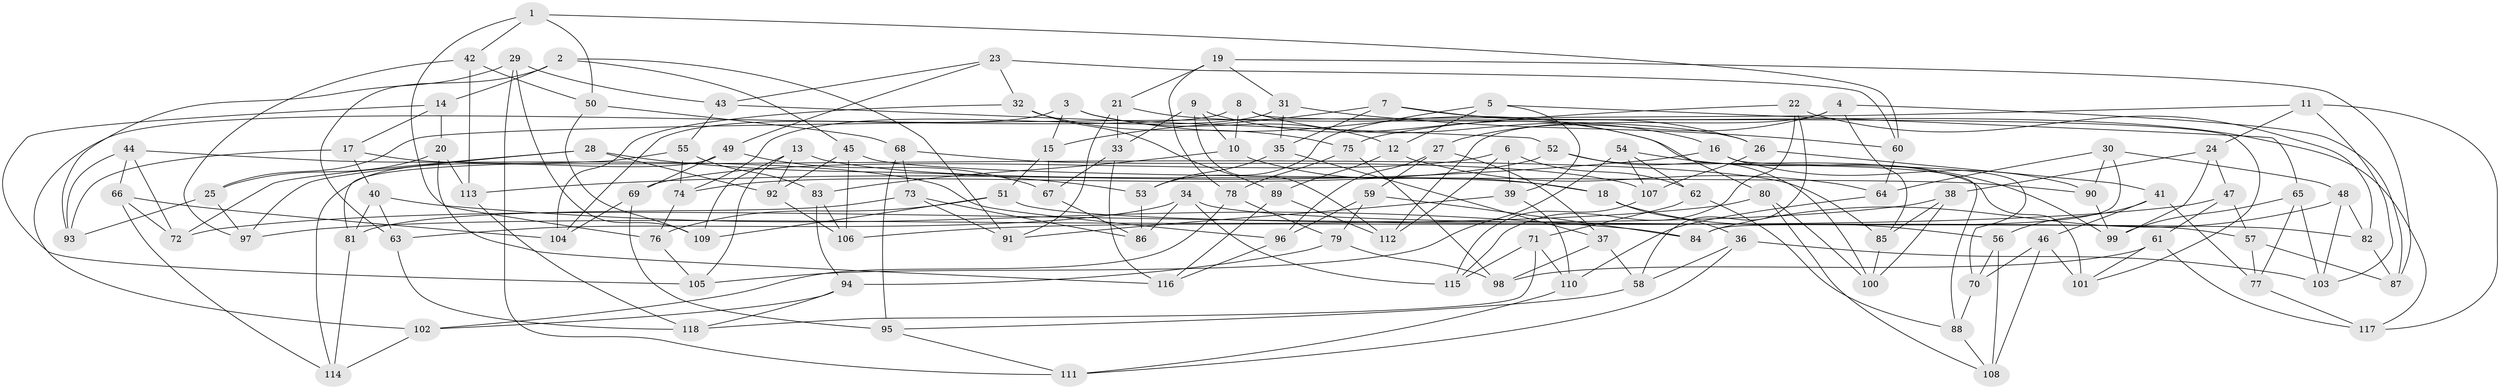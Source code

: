 // Generated by graph-tools (version 1.1) at 2025/57/03/09/25 04:57:36]
// undirected, 118 vertices, 236 edges
graph export_dot {
graph [start="1"]
  node [color=gray90,style=filled];
  1;
  2;
  3;
  4;
  5;
  6;
  7;
  8;
  9;
  10;
  11;
  12;
  13;
  14;
  15;
  16;
  17;
  18;
  19;
  20;
  21;
  22;
  23;
  24;
  25;
  26;
  27;
  28;
  29;
  30;
  31;
  32;
  33;
  34;
  35;
  36;
  37;
  38;
  39;
  40;
  41;
  42;
  43;
  44;
  45;
  46;
  47;
  48;
  49;
  50;
  51;
  52;
  53;
  54;
  55;
  56;
  57;
  58;
  59;
  60;
  61;
  62;
  63;
  64;
  65;
  66;
  67;
  68;
  69;
  70;
  71;
  72;
  73;
  74;
  75;
  76;
  77;
  78;
  79;
  80;
  81;
  82;
  83;
  84;
  85;
  86;
  87;
  88;
  89;
  90;
  91;
  92;
  93;
  94;
  95;
  96;
  97;
  98;
  99;
  100;
  101;
  102;
  103;
  104;
  105;
  106;
  107;
  108;
  109;
  110;
  111;
  112;
  113;
  114;
  115;
  116;
  117;
  118;
  1 -- 60;
  1 -- 76;
  1 -- 50;
  1 -- 42;
  2 -- 45;
  2 -- 14;
  2 -- 91;
  2 -- 63;
  3 -- 15;
  3 -- 12;
  3 -- 104;
  3 -- 88;
  4 -- 27;
  4 -- 85;
  4 -- 87;
  4 -- 112;
  5 -- 65;
  5 -- 53;
  5 -- 39;
  5 -- 12;
  6 -- 69;
  6 -- 112;
  6 -- 39;
  6 -- 62;
  7 -- 117;
  7 -- 15;
  7 -- 35;
  7 -- 26;
  8 -- 101;
  8 -- 102;
  8 -- 10;
  8 -- 16;
  9 -- 112;
  9 -- 10;
  9 -- 80;
  9 -- 33;
  10 -- 83;
  10 -- 18;
  11 -- 25;
  11 -- 103;
  11 -- 24;
  11 -- 117;
  12 -- 64;
  12 -- 89;
  13 -- 109;
  13 -- 105;
  13 -- 92;
  13 -- 18;
  14 -- 17;
  14 -- 20;
  14 -- 105;
  15 -- 67;
  15 -- 51;
  16 -- 113;
  16 -- 90;
  16 -- 70;
  17 -- 40;
  17 -- 93;
  17 -- 85;
  18 -- 36;
  18 -- 56;
  19 -- 31;
  19 -- 78;
  19 -- 87;
  19 -- 21;
  20 -- 113;
  20 -- 25;
  20 -- 116;
  21 -- 33;
  21 -- 91;
  21 -- 26;
  22 -- 75;
  22 -- 58;
  22 -- 115;
  22 -- 82;
  23 -- 32;
  23 -- 49;
  23 -- 60;
  23 -- 43;
  24 -- 38;
  24 -- 99;
  24 -- 47;
  25 -- 93;
  25 -- 97;
  26 -- 41;
  26 -- 107;
  27 -- 59;
  27 -- 96;
  27 -- 37;
  28 -- 72;
  28 -- 53;
  28 -- 97;
  28 -- 92;
  29 -- 43;
  29 -- 111;
  29 -- 93;
  29 -- 109;
  30 -- 90;
  30 -- 48;
  30 -- 64;
  30 -- 84;
  31 -- 35;
  31 -- 74;
  31 -- 60;
  32 -- 104;
  32 -- 89;
  32 -- 75;
  33 -- 67;
  33 -- 116;
  34 -- 82;
  34 -- 86;
  34 -- 115;
  34 -- 63;
  35 -- 53;
  35 -- 37;
  36 -- 103;
  36 -- 111;
  36 -- 58;
  37 -- 58;
  37 -- 98;
  38 -- 72;
  38 -- 85;
  38 -- 100;
  39 -- 110;
  39 -- 91;
  40 -- 84;
  40 -- 81;
  40 -- 63;
  41 -- 56;
  41 -- 46;
  41 -- 77;
  42 -- 97;
  42 -- 50;
  42 -- 113;
  43 -- 52;
  43 -- 55;
  44 -- 96;
  44 -- 93;
  44 -- 66;
  44 -- 72;
  45 -- 92;
  45 -- 106;
  45 -- 90;
  46 -- 70;
  46 -- 101;
  46 -- 108;
  47 -- 61;
  47 -- 57;
  47 -- 106;
  48 -- 84;
  48 -- 103;
  48 -- 82;
  49 -- 114;
  49 -- 67;
  49 -- 69;
  50 -- 109;
  50 -- 68;
  51 -- 76;
  51 -- 57;
  51 -- 109;
  52 -- 74;
  52 -- 100;
  52 -- 101;
  53 -- 86;
  54 -- 62;
  54 -- 105;
  54 -- 99;
  54 -- 107;
  55 -- 83;
  55 -- 81;
  55 -- 74;
  56 -- 108;
  56 -- 70;
  57 -- 77;
  57 -- 87;
  58 -- 95;
  59 -- 96;
  59 -- 84;
  59 -- 79;
  60 -- 64;
  61 -- 117;
  61 -- 98;
  61 -- 101;
  62 -- 71;
  62 -- 88;
  63 -- 118;
  64 -- 110;
  65 -- 99;
  65 -- 77;
  65 -- 103;
  66 -- 114;
  66 -- 72;
  66 -- 104;
  67 -- 86;
  68 -- 95;
  68 -- 73;
  68 -- 107;
  69 -- 95;
  69 -- 104;
  70 -- 88;
  71 -- 110;
  71 -- 118;
  71 -- 115;
  73 -- 86;
  73 -- 91;
  73 -- 81;
  74 -- 76;
  75 -- 78;
  75 -- 98;
  76 -- 105;
  77 -- 117;
  78 -- 79;
  78 -- 102;
  79 -- 94;
  79 -- 98;
  80 -- 97;
  80 -- 108;
  80 -- 100;
  81 -- 114;
  82 -- 87;
  83 -- 94;
  83 -- 106;
  85 -- 100;
  88 -- 108;
  89 -- 112;
  89 -- 116;
  90 -- 99;
  92 -- 106;
  94 -- 118;
  94 -- 102;
  95 -- 111;
  96 -- 116;
  102 -- 114;
  107 -- 115;
  110 -- 111;
  113 -- 118;
}
